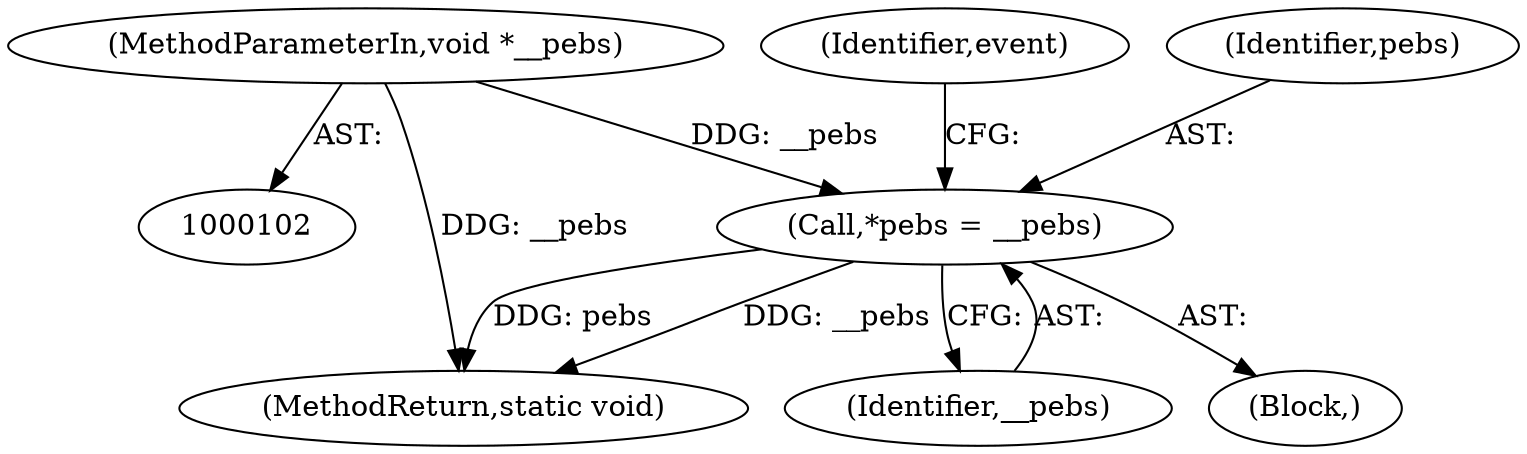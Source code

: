 digraph "0_linux_a8b0ca17b80e92faab46ee7179ba9e99ccb61233_47@pointer" {
"1000105" [label="(MethodParameterIn,void *__pebs)"];
"1000108" [label="(Call,*pebs = __pebs)"];
"1000190" [label="(MethodReturn,static void)"];
"1000110" [label="(Identifier,__pebs)"];
"1000106" [label="(Block,)"];
"1000116" [label="(Identifier,event)"];
"1000108" [label="(Call,*pebs = __pebs)"];
"1000105" [label="(MethodParameterIn,void *__pebs)"];
"1000109" [label="(Identifier,pebs)"];
"1000105" -> "1000102"  [label="AST: "];
"1000105" -> "1000190"  [label="DDG: __pebs"];
"1000105" -> "1000108"  [label="DDG: __pebs"];
"1000108" -> "1000106"  [label="AST: "];
"1000108" -> "1000110"  [label="CFG: "];
"1000109" -> "1000108"  [label="AST: "];
"1000110" -> "1000108"  [label="AST: "];
"1000116" -> "1000108"  [label="CFG: "];
"1000108" -> "1000190"  [label="DDG: __pebs"];
"1000108" -> "1000190"  [label="DDG: pebs"];
}

